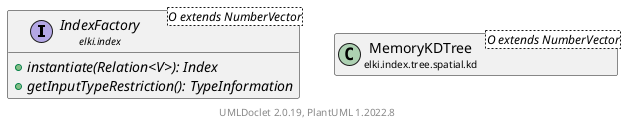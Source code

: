 @startuml
    remove .*\.(Instance|Par|Parameterizer|Factory)$
    set namespaceSeparator none
    hide empty fields
    hide empty methods

    class "<size:14>MemoryKDTree.Factory\n<size:10>elki.index.tree.spatial.kd" as elki.index.tree.spatial.kd.MemoryKDTree.Factory<O extends NumberVector> [[MemoryKDTree.Factory.html]] {
        ~split: SplitStrategy
        ~leafsize: int
        +Factory(SplitStrategy, int)
        +instantiate(Relation<O extends NumberVector>): MemoryKDTree<O extends NumberVector>
        +getInputTypeRestriction(): TypeInformation
    }

    interface "<size:14>IndexFactory\n<size:10>elki.index" as elki.index.IndexFactory<O extends NumberVector> [[../../../IndexFactory.html]] {
        {abstract} +instantiate(Relation<V>): Index
        {abstract} +getInputTypeRestriction(): TypeInformation
    }
    class "<size:14>MemoryKDTree\n<size:10>elki.index.tree.spatial.kd" as elki.index.tree.spatial.kd.MemoryKDTree<O extends NumberVector> [[MemoryKDTree.html]]
    class "<size:14>MemoryKDTree.Factory.Par\n<size:10>elki.index.tree.spatial.kd" as elki.index.tree.spatial.kd.MemoryKDTree.Factory.Par<O extends NumberVector> [[MemoryKDTree.Factory.Par.html]]

    elki.index.IndexFactory <|.. elki.index.tree.spatial.kd.MemoryKDTree.Factory
    elki.index.tree.spatial.kd.MemoryKDTree +-- elki.index.tree.spatial.kd.MemoryKDTree.Factory
    elki.index.tree.spatial.kd.MemoryKDTree.Factory +-- elki.index.tree.spatial.kd.MemoryKDTree.Factory.Par

    center footer UMLDoclet 2.0.19, PlantUML 1.2022.8
@enduml
